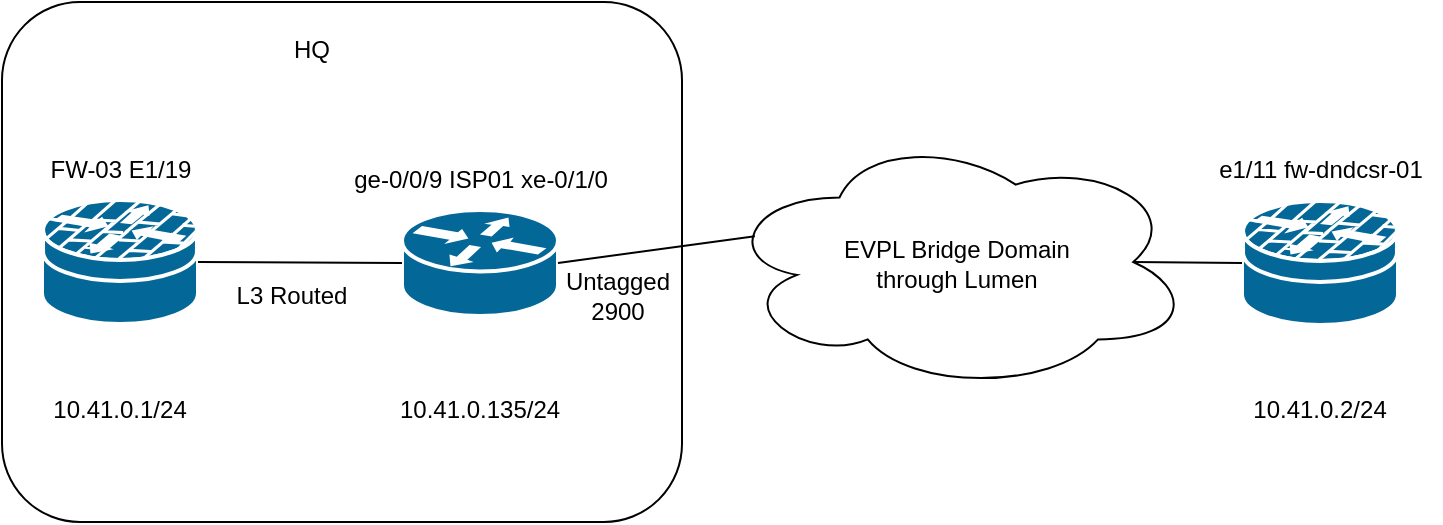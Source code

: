 <mxfile version="26.0.16">
  <diagram name="Page-1" id="l91_Vy1gVw_VTF-zPft9">
    <mxGraphModel dx="1434" dy="746" grid="1" gridSize="10" guides="1" tooltips="1" connect="1" arrows="1" fold="1" page="1" pageScale="1" pageWidth="850" pageHeight="1100" math="0" shadow="0">
      <root>
        <mxCell id="0" />
        <mxCell id="1" parent="0" />
        <mxCell id="g5NdXm-YukqIAm9obao0-12" value="" style="ellipse;shape=cloud;whiteSpace=wrap;html=1;" vertex="1" parent="1">
          <mxGeometry x="380" y="276.5" width="235" height="129" as="geometry" />
        </mxCell>
        <mxCell id="g5NdXm-YukqIAm9obao0-8" value="" style="rounded=1;whiteSpace=wrap;html=1;" vertex="1" parent="1">
          <mxGeometry x="20" y="211" width="340" height="260" as="geometry" />
        </mxCell>
        <mxCell id="g5NdXm-YukqIAm9obao0-1" value="" style="shape=mxgraph.cisco.security.router_firewall;sketch=0;html=1;pointerEvents=1;dashed=0;fillColor=#036897;strokeColor=#ffffff;strokeWidth=2;verticalLabelPosition=bottom;verticalAlign=top;align=center;outlineConnect=0;" vertex="1" parent="1">
          <mxGeometry x="40" y="310" width="78" height="62" as="geometry" />
        </mxCell>
        <mxCell id="g5NdXm-YukqIAm9obao0-2" value="EVPL Bridge Domain through Lumen" style="text;html=1;align=center;verticalAlign=middle;whiteSpace=wrap;rounded=0;" vertex="1" parent="1">
          <mxGeometry x="431.25" y="315" width="132.5" height="54" as="geometry" />
        </mxCell>
        <mxCell id="g5NdXm-YukqIAm9obao0-3" value="" style="shape=mxgraph.cisco.security.router_firewall;sketch=0;html=1;pointerEvents=1;dashed=0;fillColor=#036897;strokeColor=#ffffff;strokeWidth=2;verticalLabelPosition=bottom;verticalAlign=top;align=center;outlineConnect=0;" vertex="1" parent="1">
          <mxGeometry x="640" y="310.5" width="78" height="62" as="geometry" />
        </mxCell>
        <mxCell id="g5NdXm-YukqIAm9obao0-4" value="" style="shape=mxgraph.cisco.routers.router;sketch=0;html=1;pointerEvents=1;dashed=0;fillColor=#036897;strokeColor=#ffffff;strokeWidth=2;verticalLabelPosition=bottom;verticalAlign=top;align=center;outlineConnect=0;" vertex="1" parent="1">
          <mxGeometry x="220" y="315" width="78" height="53" as="geometry" />
        </mxCell>
        <mxCell id="g5NdXm-YukqIAm9obao0-5" value="" style="endArrow=none;html=1;rounded=0;entryX=0;entryY=0.5;entryDx=0;entryDy=0;entryPerimeter=0;exitX=0.875;exitY=0.5;exitDx=0;exitDy=0;exitPerimeter=0;" edge="1" parent="1" source="g5NdXm-YukqIAm9obao0-12" target="g5NdXm-YukqIAm9obao0-3">
          <mxGeometry width="50" height="50" relative="1" as="geometry">
            <mxPoint x="400" y="410" as="sourcePoint" />
            <mxPoint x="450" y="360" as="targetPoint" />
          </mxGeometry>
        </mxCell>
        <mxCell id="g5NdXm-YukqIAm9obao0-6" value="" style="endArrow=none;html=1;rounded=0;exitX=1;exitY=0.5;exitDx=0;exitDy=0;exitPerimeter=0;entryX=0;entryY=0.5;entryDx=0;entryDy=0;entryPerimeter=0;" edge="1" parent="1" source="g5NdXm-YukqIAm9obao0-1" target="g5NdXm-YukqIAm9obao0-4">
          <mxGeometry width="50" height="50" relative="1" as="geometry">
            <mxPoint x="400" y="410" as="sourcePoint" />
            <mxPoint x="450" y="360" as="targetPoint" />
          </mxGeometry>
        </mxCell>
        <mxCell id="g5NdXm-YukqIAm9obao0-7" value="FW-03 E1/19" style="text;html=1;align=center;verticalAlign=middle;whiteSpace=wrap;rounded=0;" vertex="1" parent="1">
          <mxGeometry x="23.5" y="280" width="111" height="30" as="geometry" />
        </mxCell>
        <mxCell id="g5NdXm-YukqIAm9obao0-9" value="HQ" style="text;html=1;align=center;verticalAlign=middle;whiteSpace=wrap;rounded=0;" vertex="1" parent="1">
          <mxGeometry x="145" y="220" width="60" height="30" as="geometry" />
        </mxCell>
        <mxCell id="g5NdXm-YukqIAm9obao0-10" value="ge-0/0/9 ISP01 xe-0/1/0" style="text;html=1;align=center;verticalAlign=middle;whiteSpace=wrap;rounded=0;" vertex="1" parent="1">
          <mxGeometry x="184.5" y="285" width="149" height="30" as="geometry" />
        </mxCell>
        <mxCell id="g5NdXm-YukqIAm9obao0-11" value="e1/11 fw-dndcsr-01" style="text;html=1;align=center;verticalAlign=middle;whiteSpace=wrap;rounded=0;" vertex="1" parent="1">
          <mxGeometry x="618.5" y="280" width="121" height="30" as="geometry" />
        </mxCell>
        <mxCell id="g5NdXm-YukqIAm9obao0-14" value="" style="endArrow=none;html=1;rounded=0;entryX=0.07;entryY=0.4;entryDx=0;entryDy=0;entryPerimeter=0;exitX=1;exitY=0.5;exitDx=0;exitDy=0;exitPerimeter=0;" edge="1" parent="1" source="g5NdXm-YukqIAm9obao0-4" target="g5NdXm-YukqIAm9obao0-12">
          <mxGeometry width="50" height="50" relative="1" as="geometry">
            <mxPoint x="298" y="342" as="sourcePoint" />
            <mxPoint x="640" y="342" as="targetPoint" />
          </mxGeometry>
        </mxCell>
        <mxCell id="g5NdXm-YukqIAm9obao0-15" value="10.41.0.1/24" style="text;html=1;align=center;verticalAlign=middle;whiteSpace=wrap;rounded=0;" vertex="1" parent="1">
          <mxGeometry x="49" y="400" width="60" height="30" as="geometry" />
        </mxCell>
        <mxCell id="g5NdXm-YukqIAm9obao0-16" value="10.41.0.135/24" style="text;html=1;align=center;verticalAlign=middle;whiteSpace=wrap;rounded=0;" vertex="1" parent="1">
          <mxGeometry x="229" y="400" width="60" height="30" as="geometry" />
        </mxCell>
        <mxCell id="g5NdXm-YukqIAm9obao0-17" value="10.41.0.2/24" style="text;html=1;align=center;verticalAlign=middle;whiteSpace=wrap;rounded=0;" vertex="1" parent="1">
          <mxGeometry x="649" y="400" width="60" height="30" as="geometry" />
        </mxCell>
        <mxCell id="g5NdXm-YukqIAm9obao0-18" value="L3 Routed" style="text;html=1;align=center;verticalAlign=middle;whiteSpace=wrap;rounded=0;" vertex="1" parent="1">
          <mxGeometry x="120" y="332.5" width="90" height="50" as="geometry" />
        </mxCell>
        <mxCell id="g5NdXm-YukqIAm9obao0-19" value="Untagged 2900" style="text;html=1;align=center;verticalAlign=middle;whiteSpace=wrap;rounded=0;" vertex="1" parent="1">
          <mxGeometry x="298" y="342.5" width="60" height="30" as="geometry" />
        </mxCell>
      </root>
    </mxGraphModel>
  </diagram>
</mxfile>
